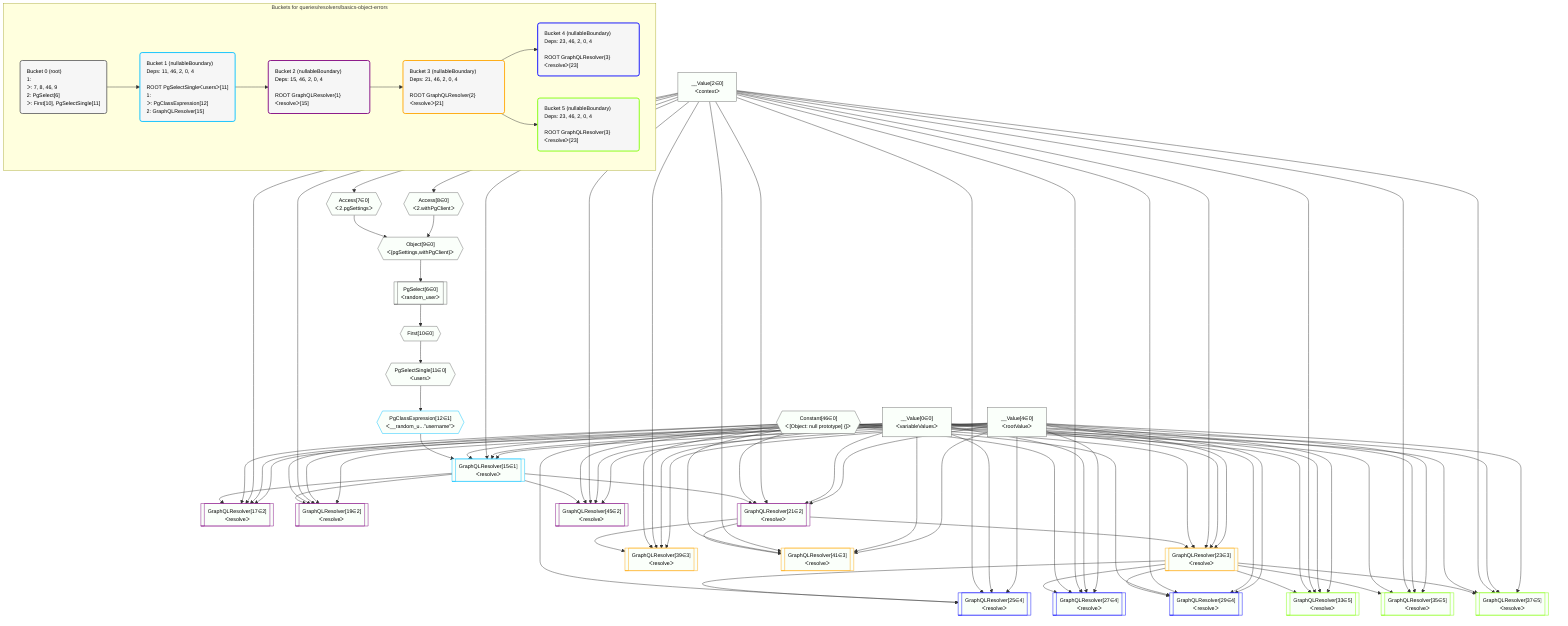 %%{init: {'themeVariables': { 'fontSize': '12px'}}}%%
graph TD
    classDef path fill:#eee,stroke:#000,color:#000
    classDef plan fill:#fff,stroke-width:1px,color:#000
    classDef itemplan fill:#fff,stroke-width:2px,color:#000
    classDef unbatchedplan fill:#dff,stroke-width:1px,color:#000
    classDef sideeffectplan fill:#fcc,stroke-width:2px,color:#000
    classDef bucket fill:#f6f6f6,color:#000,stroke-width:2px,text-align:left


    %% plan dependencies
    Object9{{"Object[9∈0]<br />ᐸ{pgSettings,withPgClient}ᐳ"}}:::plan
    Access7{{"Access[7∈0]<br />ᐸ2.pgSettingsᐳ"}}:::plan
    Access8{{"Access[8∈0]<br />ᐸ2.withPgClientᐳ"}}:::plan
    Access7 & Access8 --> Object9
    PgSelect6[["PgSelect[6∈0]<br />ᐸrandom_userᐳ"]]:::plan
    Object9 --> PgSelect6
    __Value2["__Value[2∈0]<br />ᐸcontextᐳ"]:::plan
    __Value2 --> Access7
    __Value2 --> Access8
    First10{{"First[10∈0]"}}:::plan
    PgSelect6 --> First10
    PgSelectSingle11{{"PgSelectSingle[11∈0]<br />ᐸusersᐳ"}}:::plan
    First10 --> PgSelectSingle11
    __Value0["__Value[0∈0]<br />ᐸvariableValuesᐳ"]:::plan
    __Value4["__Value[4∈0]<br />ᐸrootValueᐳ"]:::plan
    Constant46{{"Constant[46∈0]<br />ᐸ[Object: null prototype] {}ᐳ"}}:::plan
    GraphQLResolver15[["GraphQLResolver[15∈1]<br />ᐸresolveᐳ"]]:::unbatchedplan
    PgClassExpression12{{"PgClassExpression[12∈1]<br />ᐸ__random_u...”username”ᐳ"}}:::plan
    PgClassExpression12 & Constant46 & __Value2 & __Value0 & __Value4 --> GraphQLResolver15
    PgSelectSingle11 --> PgClassExpression12
    GraphQLResolver17[["GraphQLResolver[17∈2]<br />ᐸresolveᐳ"]]:::unbatchedplan
    GraphQLResolver15 & Constant46 & __Value2 & __Value0 & __Value4 --> GraphQLResolver17
    GraphQLResolver19[["GraphQLResolver[19∈2]<br />ᐸresolveᐳ"]]:::unbatchedplan
    GraphQLResolver15 & Constant46 & __Value2 & __Value0 & __Value4 --> GraphQLResolver19
    GraphQLResolver21[["GraphQLResolver[21∈2]<br />ᐸresolveᐳ"]]:::unbatchedplan
    GraphQLResolver15 & Constant46 & __Value2 & __Value0 & __Value4 --> GraphQLResolver21
    GraphQLResolver45[["GraphQLResolver[45∈2]<br />ᐸresolveᐳ"]]:::unbatchedplan
    GraphQLResolver15 & Constant46 & __Value2 & __Value0 & __Value4 --> GraphQLResolver45
    GraphQLResolver23[["GraphQLResolver[23∈3]<br />ᐸresolveᐳ"]]:::unbatchedplan
    GraphQLResolver21 & Constant46 & __Value2 & __Value0 & __Value4 --> GraphQLResolver23
    GraphQLResolver39[["GraphQLResolver[39∈3]<br />ᐸresolveᐳ"]]:::unbatchedplan
    GraphQLResolver21 & Constant46 & __Value2 & __Value0 & __Value4 --> GraphQLResolver39
    GraphQLResolver41[["GraphQLResolver[41∈3]<br />ᐸresolveᐳ"]]:::unbatchedplan
    GraphQLResolver21 & Constant46 & __Value2 & __Value0 & __Value4 --> GraphQLResolver41
    GraphQLResolver25[["GraphQLResolver[25∈4]<br />ᐸresolveᐳ"]]:::unbatchedplan
    GraphQLResolver23 & Constant46 & __Value2 & __Value0 & __Value4 --> GraphQLResolver25
    GraphQLResolver27[["GraphQLResolver[27∈4]<br />ᐸresolveᐳ"]]:::unbatchedplan
    GraphQLResolver23 & Constant46 & __Value2 & __Value0 & __Value4 --> GraphQLResolver27
    GraphQLResolver29[["GraphQLResolver[29∈4]<br />ᐸresolveᐳ"]]:::unbatchedplan
    GraphQLResolver23 & Constant46 & __Value2 & __Value0 & __Value4 --> GraphQLResolver29
    GraphQLResolver33[["GraphQLResolver[33∈5]<br />ᐸresolveᐳ"]]:::unbatchedplan
    GraphQLResolver23 & Constant46 & __Value2 & __Value0 & __Value4 --> GraphQLResolver33
    GraphQLResolver35[["GraphQLResolver[35∈5]<br />ᐸresolveᐳ"]]:::unbatchedplan
    GraphQLResolver23 & Constant46 & __Value2 & __Value0 & __Value4 --> GraphQLResolver35
    GraphQLResolver37[["GraphQLResolver[37∈5]<br />ᐸresolveᐳ"]]:::unbatchedplan
    GraphQLResolver23 & Constant46 & __Value2 & __Value0 & __Value4 --> GraphQLResolver37

    %% define steps

    subgraph "Buckets for queries/resolvers/basics-object-errors"
    Bucket0("Bucket 0 (root)<br />1: <br />ᐳ: 7, 8, 46, 9<br />2: PgSelect[6]<br />ᐳ: First[10], PgSelectSingle[11]"):::bucket
    classDef bucket0 stroke:#696969
    class Bucket0,__Value0,__Value2,__Value4,PgSelect6,Access7,Access8,Object9,First10,PgSelectSingle11,Constant46 bucket0
    Bucket1("Bucket 1 (nullableBoundary)<br />Deps: 11, 46, 2, 0, 4<br /><br />ROOT PgSelectSingleᐸusersᐳ[11]<br />1: <br />ᐳ: PgClassExpression[12]<br />2: GraphQLResolver[15]"):::bucket
    classDef bucket1 stroke:#00bfff
    class Bucket1,PgClassExpression12,GraphQLResolver15 bucket1
    Bucket2("Bucket 2 (nullableBoundary)<br />Deps: 15, 46, 2, 0, 4<br /><br />ROOT GraphQLResolver{1}ᐸresolveᐳ[15]"):::bucket
    classDef bucket2 stroke:#7f007f
    class Bucket2,GraphQLResolver17,GraphQLResolver19,GraphQLResolver21,GraphQLResolver45 bucket2
    Bucket3("Bucket 3 (nullableBoundary)<br />Deps: 21, 46, 2, 0, 4<br /><br />ROOT GraphQLResolver{2}ᐸresolveᐳ[21]"):::bucket
    classDef bucket3 stroke:#ffa500
    class Bucket3,GraphQLResolver23,GraphQLResolver39,GraphQLResolver41 bucket3
    Bucket4("Bucket 4 (nullableBoundary)<br />Deps: 23, 46, 2, 0, 4<br /><br />ROOT GraphQLResolver{3}ᐸresolveᐳ[23]"):::bucket
    classDef bucket4 stroke:#0000ff
    class Bucket4,GraphQLResolver25,GraphQLResolver27,GraphQLResolver29 bucket4
    Bucket5("Bucket 5 (nullableBoundary)<br />Deps: 23, 46, 2, 0, 4<br /><br />ROOT GraphQLResolver{3}ᐸresolveᐳ[23]"):::bucket
    classDef bucket5 stroke:#7fff00
    class Bucket5,GraphQLResolver33,GraphQLResolver35,GraphQLResolver37 bucket5
    Bucket0 --> Bucket1
    Bucket1 --> Bucket2
    Bucket2 --> Bucket3
    Bucket3 --> Bucket4 & Bucket5
    classDef unary fill:#fafffa,borderWidth:8px
    class Object9,PgSelect6,Access7,Access8,First10,PgSelectSingle11,__Value0,__Value2,__Value4,Constant46,GraphQLResolver15,PgClassExpression12,GraphQLResolver17,GraphQLResolver19,GraphQLResolver21,GraphQLResolver45,GraphQLResolver23,GraphQLResolver39,GraphQLResolver41,GraphQLResolver25,GraphQLResolver27,GraphQLResolver29,GraphQLResolver33,GraphQLResolver35,GraphQLResolver37 unary
    end